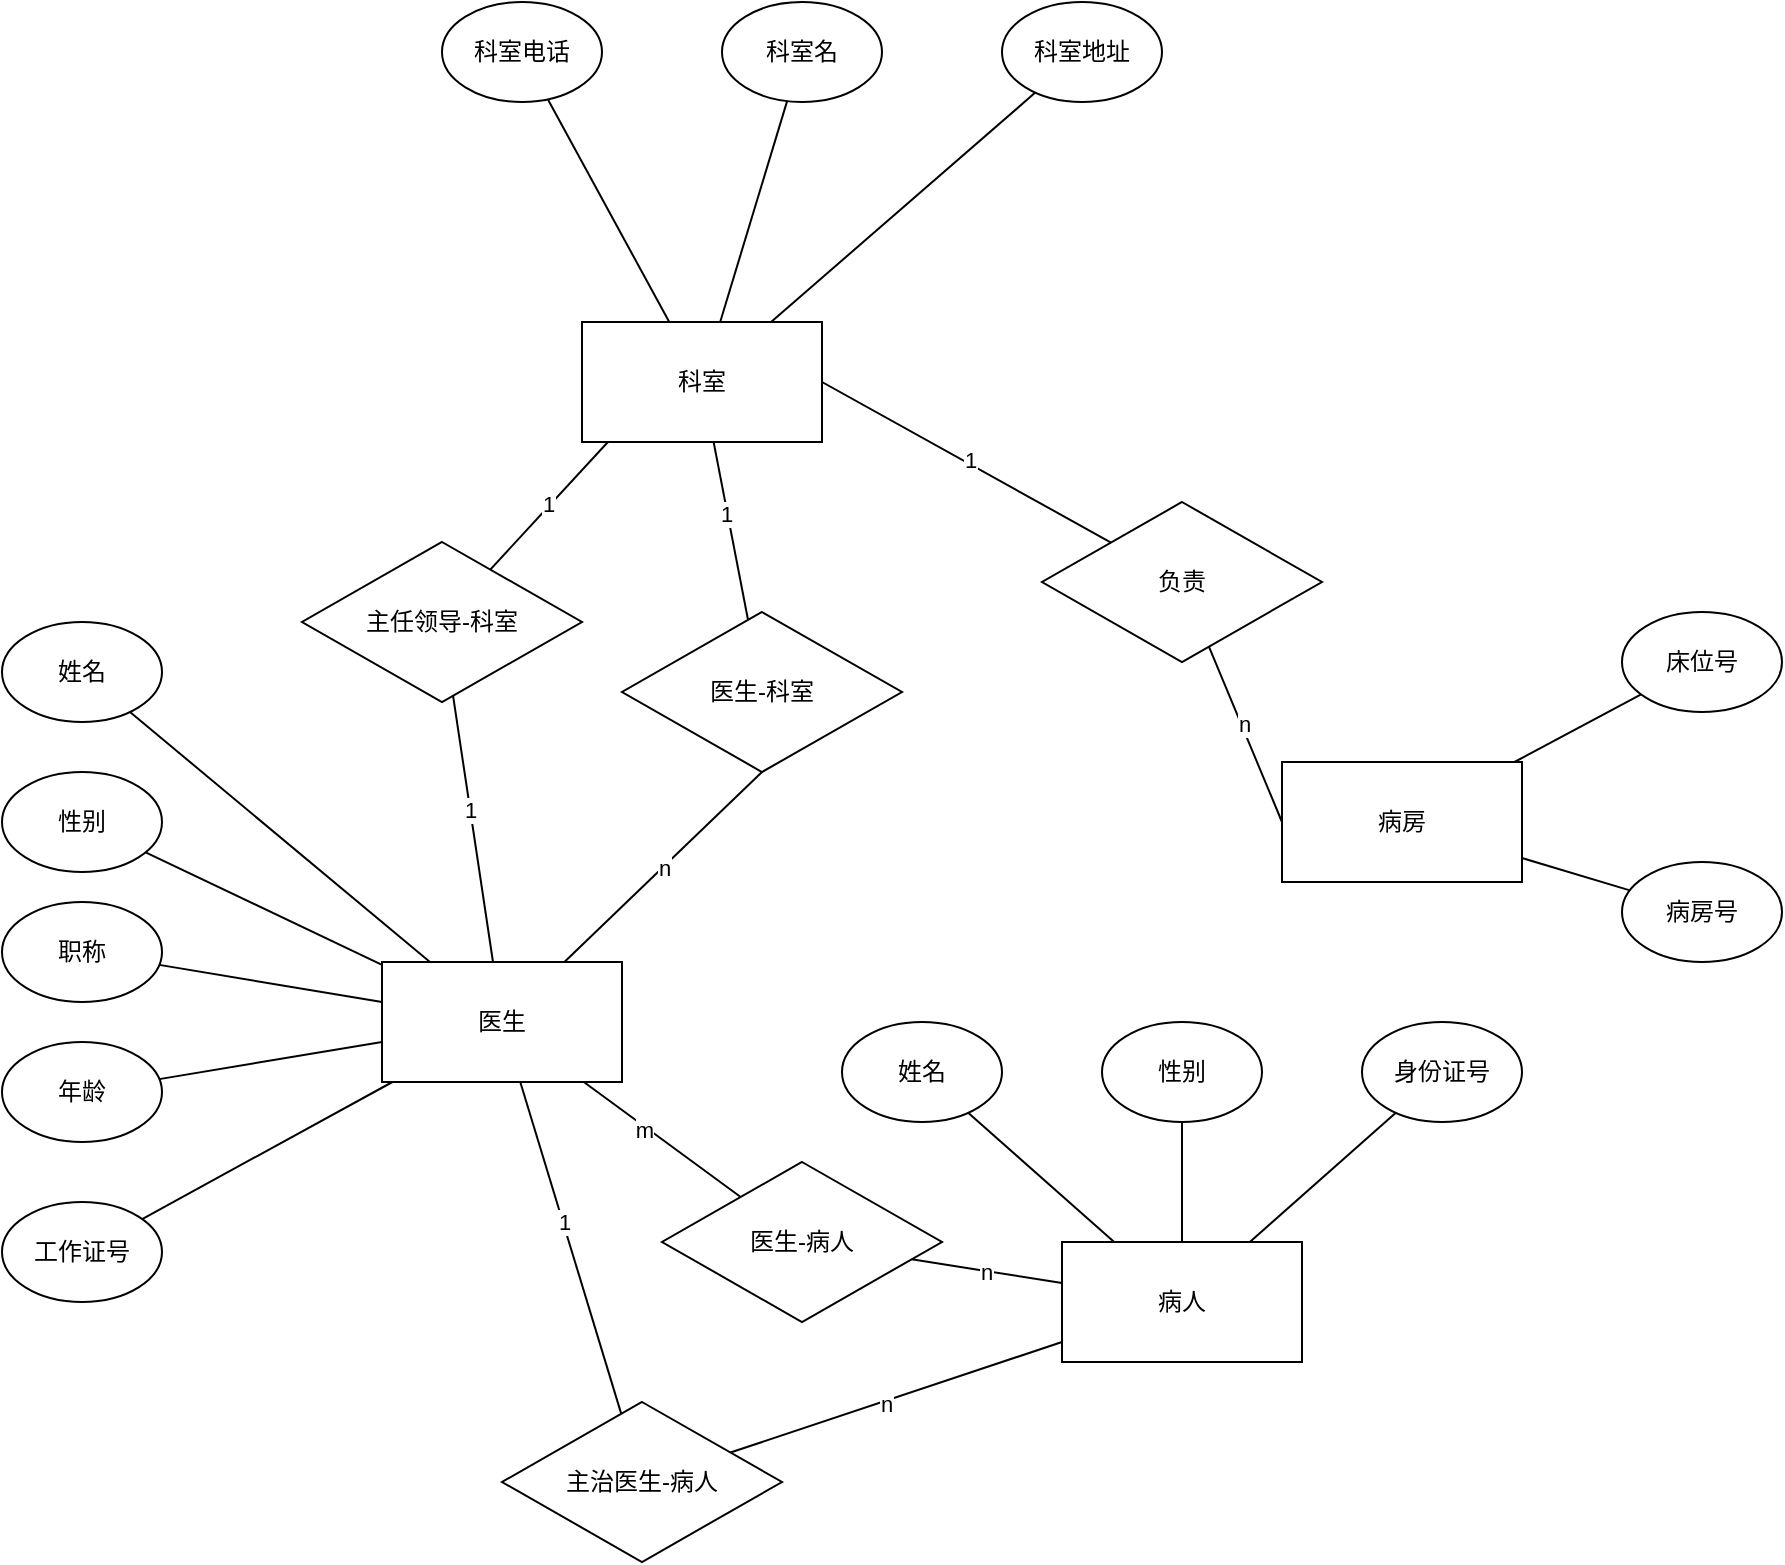 <mxfile>
    <diagram id="iAFlAT5_Ylb2e7FutzLZ" name="Page-1">
        <mxGraphModel dx="2983" dy="1222" grid="1" gridSize="10" guides="1" tooltips="1" connect="1" arrows="1" fold="1" page="1" pageScale="1" pageWidth="850" pageHeight="1100" math="0" shadow="0">
            <root>
                <mxCell id="0"/>
                <mxCell id="1" parent="0"/>
                <mxCell id="4" style="edgeStyle=none;html=1;endArrow=none;endFill=0;" parent="1" source="2" target="3" edge="1">
                    <mxGeometry relative="1" as="geometry"/>
                </mxCell>
                <mxCell id="7" style="edgeStyle=none;html=1;endArrow=none;endFill=0;" parent="1" source="2" target="6" edge="1">
                    <mxGeometry relative="1" as="geometry"/>
                </mxCell>
                <mxCell id="8" style="edgeStyle=none;html=1;endArrow=none;endFill=0;" parent="1" source="2" target="5" edge="1">
                    <mxGeometry relative="1" as="geometry"/>
                </mxCell>
                <mxCell id="2" value="科室" style="whiteSpace=wrap;html=1;" parent="1" vertex="1">
                    <mxGeometry x="-175" y="310" width="120" height="60" as="geometry"/>
                </mxCell>
                <mxCell id="3" value="科室名" style="ellipse;whiteSpace=wrap;html=1;" parent="1" vertex="1">
                    <mxGeometry x="-105" y="150" width="80" height="50" as="geometry"/>
                </mxCell>
                <mxCell id="5" value="科室地址" style="ellipse;whiteSpace=wrap;html=1;" parent="1" vertex="1">
                    <mxGeometry x="35" y="150" width="80" height="50" as="geometry"/>
                </mxCell>
                <mxCell id="6" value="科室电话&lt;br&gt;" style="ellipse;whiteSpace=wrap;html=1;" parent="1" vertex="1">
                    <mxGeometry x="-245" y="150" width="80" height="50" as="geometry"/>
                </mxCell>
                <mxCell id="11" style="edgeStyle=none;html=1;endArrow=none;endFill=0;" parent="1" source="14" target="15" edge="1">
                    <mxGeometry relative="1" as="geometry"/>
                </mxCell>
                <mxCell id="12" style="edgeStyle=none;html=1;endArrow=none;endFill=0;" parent="1" source="14" target="17" edge="1">
                    <mxGeometry relative="1" as="geometry"/>
                </mxCell>
                <mxCell id="14" value="病房" style="whiteSpace=wrap;html=1;" parent="1" vertex="1">
                    <mxGeometry x="175" y="530" width="120" height="60" as="geometry"/>
                </mxCell>
                <mxCell id="15" value="病房号" style="ellipse;whiteSpace=wrap;html=1;" parent="1" vertex="1">
                    <mxGeometry x="345" y="580" width="80" height="50" as="geometry"/>
                </mxCell>
                <mxCell id="17" value="床位号" style="ellipse;whiteSpace=wrap;html=1;" parent="1" vertex="1">
                    <mxGeometry x="345" y="455" width="80" height="50" as="geometry"/>
                </mxCell>
                <mxCell id="26" style="edgeStyle=none;html=1;endArrow=none;endFill=0;" parent="1" source="19" target="25" edge="1">
                    <mxGeometry relative="1" as="geometry"/>
                </mxCell>
                <mxCell id="27" style="edgeStyle=none;html=1;endArrow=none;endFill=0;" parent="1" source="19" target="24" edge="1">
                    <mxGeometry relative="1" as="geometry"/>
                </mxCell>
                <mxCell id="29" style="edgeStyle=none;html=1;endArrow=none;endFill=0;" parent="1" source="19" target="21" edge="1">
                    <mxGeometry relative="1" as="geometry"/>
                </mxCell>
                <mxCell id="30" style="edgeStyle=none;html=1;endArrow=none;endFill=0;" parent="1" source="19" target="22" edge="1">
                    <mxGeometry relative="1" as="geometry"/>
                </mxCell>
                <mxCell id="31" style="edgeStyle=none;html=1;endArrow=none;endFill=0;" parent="1" source="19" target="20" edge="1">
                    <mxGeometry relative="1" as="geometry"/>
                </mxCell>
                <mxCell id="42" value="n" style="edgeStyle=none;html=1;entryX=0.5;entryY=1;entryDx=0;entryDy=0;startFill=1;endFill=0;endArrow=none;" parent="1" source="19" target="41" edge="1">
                    <mxGeometry relative="1" as="geometry"/>
                </mxCell>
                <mxCell id="60" style="edgeStyle=none;html=1;endArrow=none;endFill=0;" edge="1" parent="1" source="19" target="59">
                    <mxGeometry relative="1" as="geometry"/>
                </mxCell>
                <mxCell id="62" value="m" style="edgeLabel;html=1;align=center;verticalAlign=middle;resizable=0;points=[];" vertex="1" connectable="0" parent="60">
                    <mxGeometry x="-0.22" y="-1" relative="1" as="geometry">
                        <mxPoint as="offset"/>
                    </mxGeometry>
                </mxCell>
                <mxCell id="67" style="edgeStyle=none;html=1;endArrow=none;endFill=0;" edge="1" parent="1" source="19" target="64">
                    <mxGeometry relative="1" as="geometry"/>
                </mxCell>
                <mxCell id="68" value="1" style="edgeLabel;html=1;align=center;verticalAlign=middle;resizable=0;points=[];" vertex="1" connectable="0" parent="67">
                    <mxGeometry x="0.023" y="-3" relative="1" as="geometry">
                        <mxPoint x="-1" y="-16" as="offset"/>
                    </mxGeometry>
                </mxCell>
                <mxCell id="19" value="医生" style="rounded=0;whiteSpace=wrap;html=1;" parent="1" vertex="1">
                    <mxGeometry x="-275" y="630" width="120" height="60" as="geometry"/>
                </mxCell>
                <mxCell id="20" value="工作证号" style="ellipse;whiteSpace=wrap;html=1;" parent="1" vertex="1">
                    <mxGeometry x="-465" y="750" width="80" height="50" as="geometry"/>
                </mxCell>
                <mxCell id="21" value="姓名" style="ellipse;whiteSpace=wrap;html=1;" parent="1" vertex="1">
                    <mxGeometry x="-465" y="460" width="80" height="50" as="geometry"/>
                </mxCell>
                <mxCell id="22" value="职称" style="ellipse;whiteSpace=wrap;html=1;" parent="1" vertex="1">
                    <mxGeometry x="-465" y="600" width="80" height="50" as="geometry"/>
                </mxCell>
                <mxCell id="24" value="性别" style="ellipse;whiteSpace=wrap;html=1;" parent="1" vertex="1">
                    <mxGeometry x="-465" y="535" width="80" height="50" as="geometry"/>
                </mxCell>
                <mxCell id="25" value="年龄" style="ellipse;whiteSpace=wrap;html=1;" parent="1" vertex="1">
                    <mxGeometry x="-465" y="670" width="80" height="50" as="geometry"/>
                </mxCell>
                <mxCell id="38" style="edgeStyle=none;html=1;endArrow=none;endFill=0;" parent="1" source="34" target="35" edge="1">
                    <mxGeometry relative="1" as="geometry"/>
                </mxCell>
                <mxCell id="39" style="edgeStyle=none;html=1;endArrow=none;endFill=0;" parent="1" source="34" target="36" edge="1">
                    <mxGeometry relative="1" as="geometry"/>
                </mxCell>
                <mxCell id="40" style="edgeStyle=none;html=1;endArrow=none;endFill=0;" parent="1" source="34" target="37" edge="1">
                    <mxGeometry relative="1" as="geometry"/>
                </mxCell>
                <mxCell id="34" value="病人" style="whiteSpace=wrap;html=1;" parent="1" vertex="1">
                    <mxGeometry x="65" y="770" width="120" height="60" as="geometry"/>
                </mxCell>
                <mxCell id="35" value="姓名" style="ellipse;whiteSpace=wrap;html=1;" parent="1" vertex="1">
                    <mxGeometry x="-45" y="660" width="80" height="50" as="geometry"/>
                </mxCell>
                <mxCell id="36" value="性别" style="ellipse;whiteSpace=wrap;html=1;" parent="1" vertex="1">
                    <mxGeometry x="85" y="660" width="80" height="50" as="geometry"/>
                </mxCell>
                <mxCell id="37" value="身份证号" style="ellipse;whiteSpace=wrap;html=1;" parent="1" vertex="1">
                    <mxGeometry x="215" y="660" width="80" height="50" as="geometry"/>
                </mxCell>
                <mxCell id="43" style="edgeStyle=none;html=1;endArrow=none;endFill=0;" parent="1" source="41" target="2" edge="1">
                    <mxGeometry relative="1" as="geometry"/>
                </mxCell>
                <mxCell id="54" value="1" style="edgeLabel;html=1;align=center;verticalAlign=middle;resizable=0;points=[];" vertex="1" connectable="0" parent="43">
                    <mxGeometry x="0.194" y="1" relative="1" as="geometry">
                        <mxPoint as="offset"/>
                    </mxGeometry>
                </mxCell>
                <mxCell id="41" value="医生-科室" style="rhombus;whiteSpace=wrap;html=1;" parent="1" vertex="1">
                    <mxGeometry x="-155" y="455" width="140" height="80" as="geometry"/>
                </mxCell>
                <mxCell id="46" style="edgeStyle=none;html=1;entryX=0.108;entryY=1;entryDx=0;entryDy=0;entryPerimeter=0;endArrow=none;endFill=0;" edge="1" parent="1" source="45" target="2">
                    <mxGeometry relative="1" as="geometry"/>
                </mxCell>
                <mxCell id="55" value="1" style="edgeLabel;html=1;align=center;verticalAlign=middle;resizable=0;points=[];" vertex="1" connectable="0" parent="46">
                    <mxGeometry x="0.003" y="1" relative="1" as="geometry">
                        <mxPoint as="offset"/>
                    </mxGeometry>
                </mxCell>
                <mxCell id="47" style="html=1;endArrow=none;endFill=0;" edge="1" parent="1" source="45" target="19">
                    <mxGeometry relative="1" as="geometry"/>
                </mxCell>
                <mxCell id="56" value="1" style="edgeLabel;html=1;align=center;verticalAlign=middle;resizable=0;points=[];" vertex="1" connectable="0" parent="47">
                    <mxGeometry x="-0.143" relative="1" as="geometry">
                        <mxPoint as="offset"/>
                    </mxGeometry>
                </mxCell>
                <mxCell id="45" value="主任领导-科室" style="rhombus;whiteSpace=wrap;html=1;" parent="1" vertex="1">
                    <mxGeometry x="-315" y="420" width="140" height="80" as="geometry"/>
                </mxCell>
                <mxCell id="53" style="edgeStyle=none;html=1;entryX=0;entryY=0.5;entryDx=0;entryDy=0;endArrow=none;endFill=0;" edge="1" parent="1" source="50" target="14">
                    <mxGeometry relative="1" as="geometry"/>
                </mxCell>
                <mxCell id="57" value="n" style="edgeLabel;html=1;align=center;verticalAlign=middle;resizable=0;points=[];" vertex="1" connectable="0" parent="53">
                    <mxGeometry x="-0.1" y="1" relative="1" as="geometry">
                        <mxPoint as="offset"/>
                    </mxGeometry>
                </mxCell>
                <mxCell id="50" value="负责" style="rhombus;whiteSpace=wrap;html=1;" vertex="1" parent="1">
                    <mxGeometry x="55" y="400" width="140" height="80" as="geometry"/>
                </mxCell>
                <mxCell id="52" style="edgeStyle=none;html=1;endArrow=none;endFill=0;entryX=1;entryY=0.5;entryDx=0;entryDy=0;" edge="1" parent="1" source="50" target="2">
                    <mxGeometry relative="1" as="geometry">
                        <mxPoint x="-81.971" y="468.983" as="sourcePoint"/>
                        <mxPoint x="-99.194" y="380" as="targetPoint"/>
                    </mxGeometry>
                </mxCell>
                <mxCell id="58" value="1" style="edgeLabel;html=1;align=center;verticalAlign=middle;resizable=0;points=[];" vertex="1" connectable="0" parent="52">
                    <mxGeometry x="-0.005" y="-2" relative="1" as="geometry">
                        <mxPoint as="offset"/>
                    </mxGeometry>
                </mxCell>
                <mxCell id="61" value="n" style="edgeStyle=none;html=1;endArrow=none;endFill=0;" edge="1" parent="1" source="59" target="34">
                    <mxGeometry relative="1" as="geometry"/>
                </mxCell>
                <mxCell id="59" value="医生-病人" style="rhombus;whiteSpace=wrap;html=1;" vertex="1" parent="1">
                    <mxGeometry x="-135" y="730" width="140" height="80" as="geometry"/>
                </mxCell>
                <mxCell id="66" style="edgeStyle=none;html=1;endArrow=none;endFill=0;" edge="1" parent="1" source="64" target="34">
                    <mxGeometry relative="1" as="geometry"/>
                </mxCell>
                <mxCell id="69" value="n" style="edgeLabel;html=1;align=center;verticalAlign=middle;resizable=0;points=[];" vertex="1" connectable="0" parent="66">
                    <mxGeometry x="-0.07" y="-1" relative="1" as="geometry">
                        <mxPoint as="offset"/>
                    </mxGeometry>
                </mxCell>
                <mxCell id="64" value="主治医生-病人" style="rhombus;whiteSpace=wrap;html=1;" vertex="1" parent="1">
                    <mxGeometry x="-215" y="850" width="140" height="80" as="geometry"/>
                </mxCell>
            </root>
        </mxGraphModel>
    </diagram>
</mxfile>
